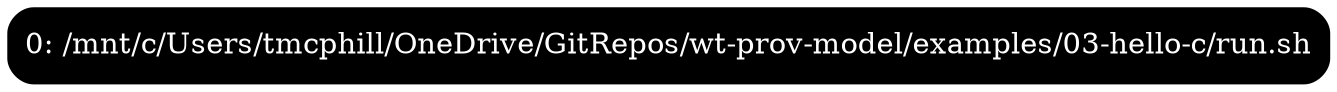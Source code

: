 digraph G {
    rankdir=LR;

    /* programs */
    node [shape=box fontcolor=white fillcolor=black style="filled,rounded"];
    run0 [label="0: /mnt/c/Users/tmcphill/OneDrive/GitRepos/wt-prov-model/examples/03-hello-c/run.sh"];

    node [shape=ellipse fontcolor="#131C39" fillcolor="#C9D2ED"];

    /* other files */

}
